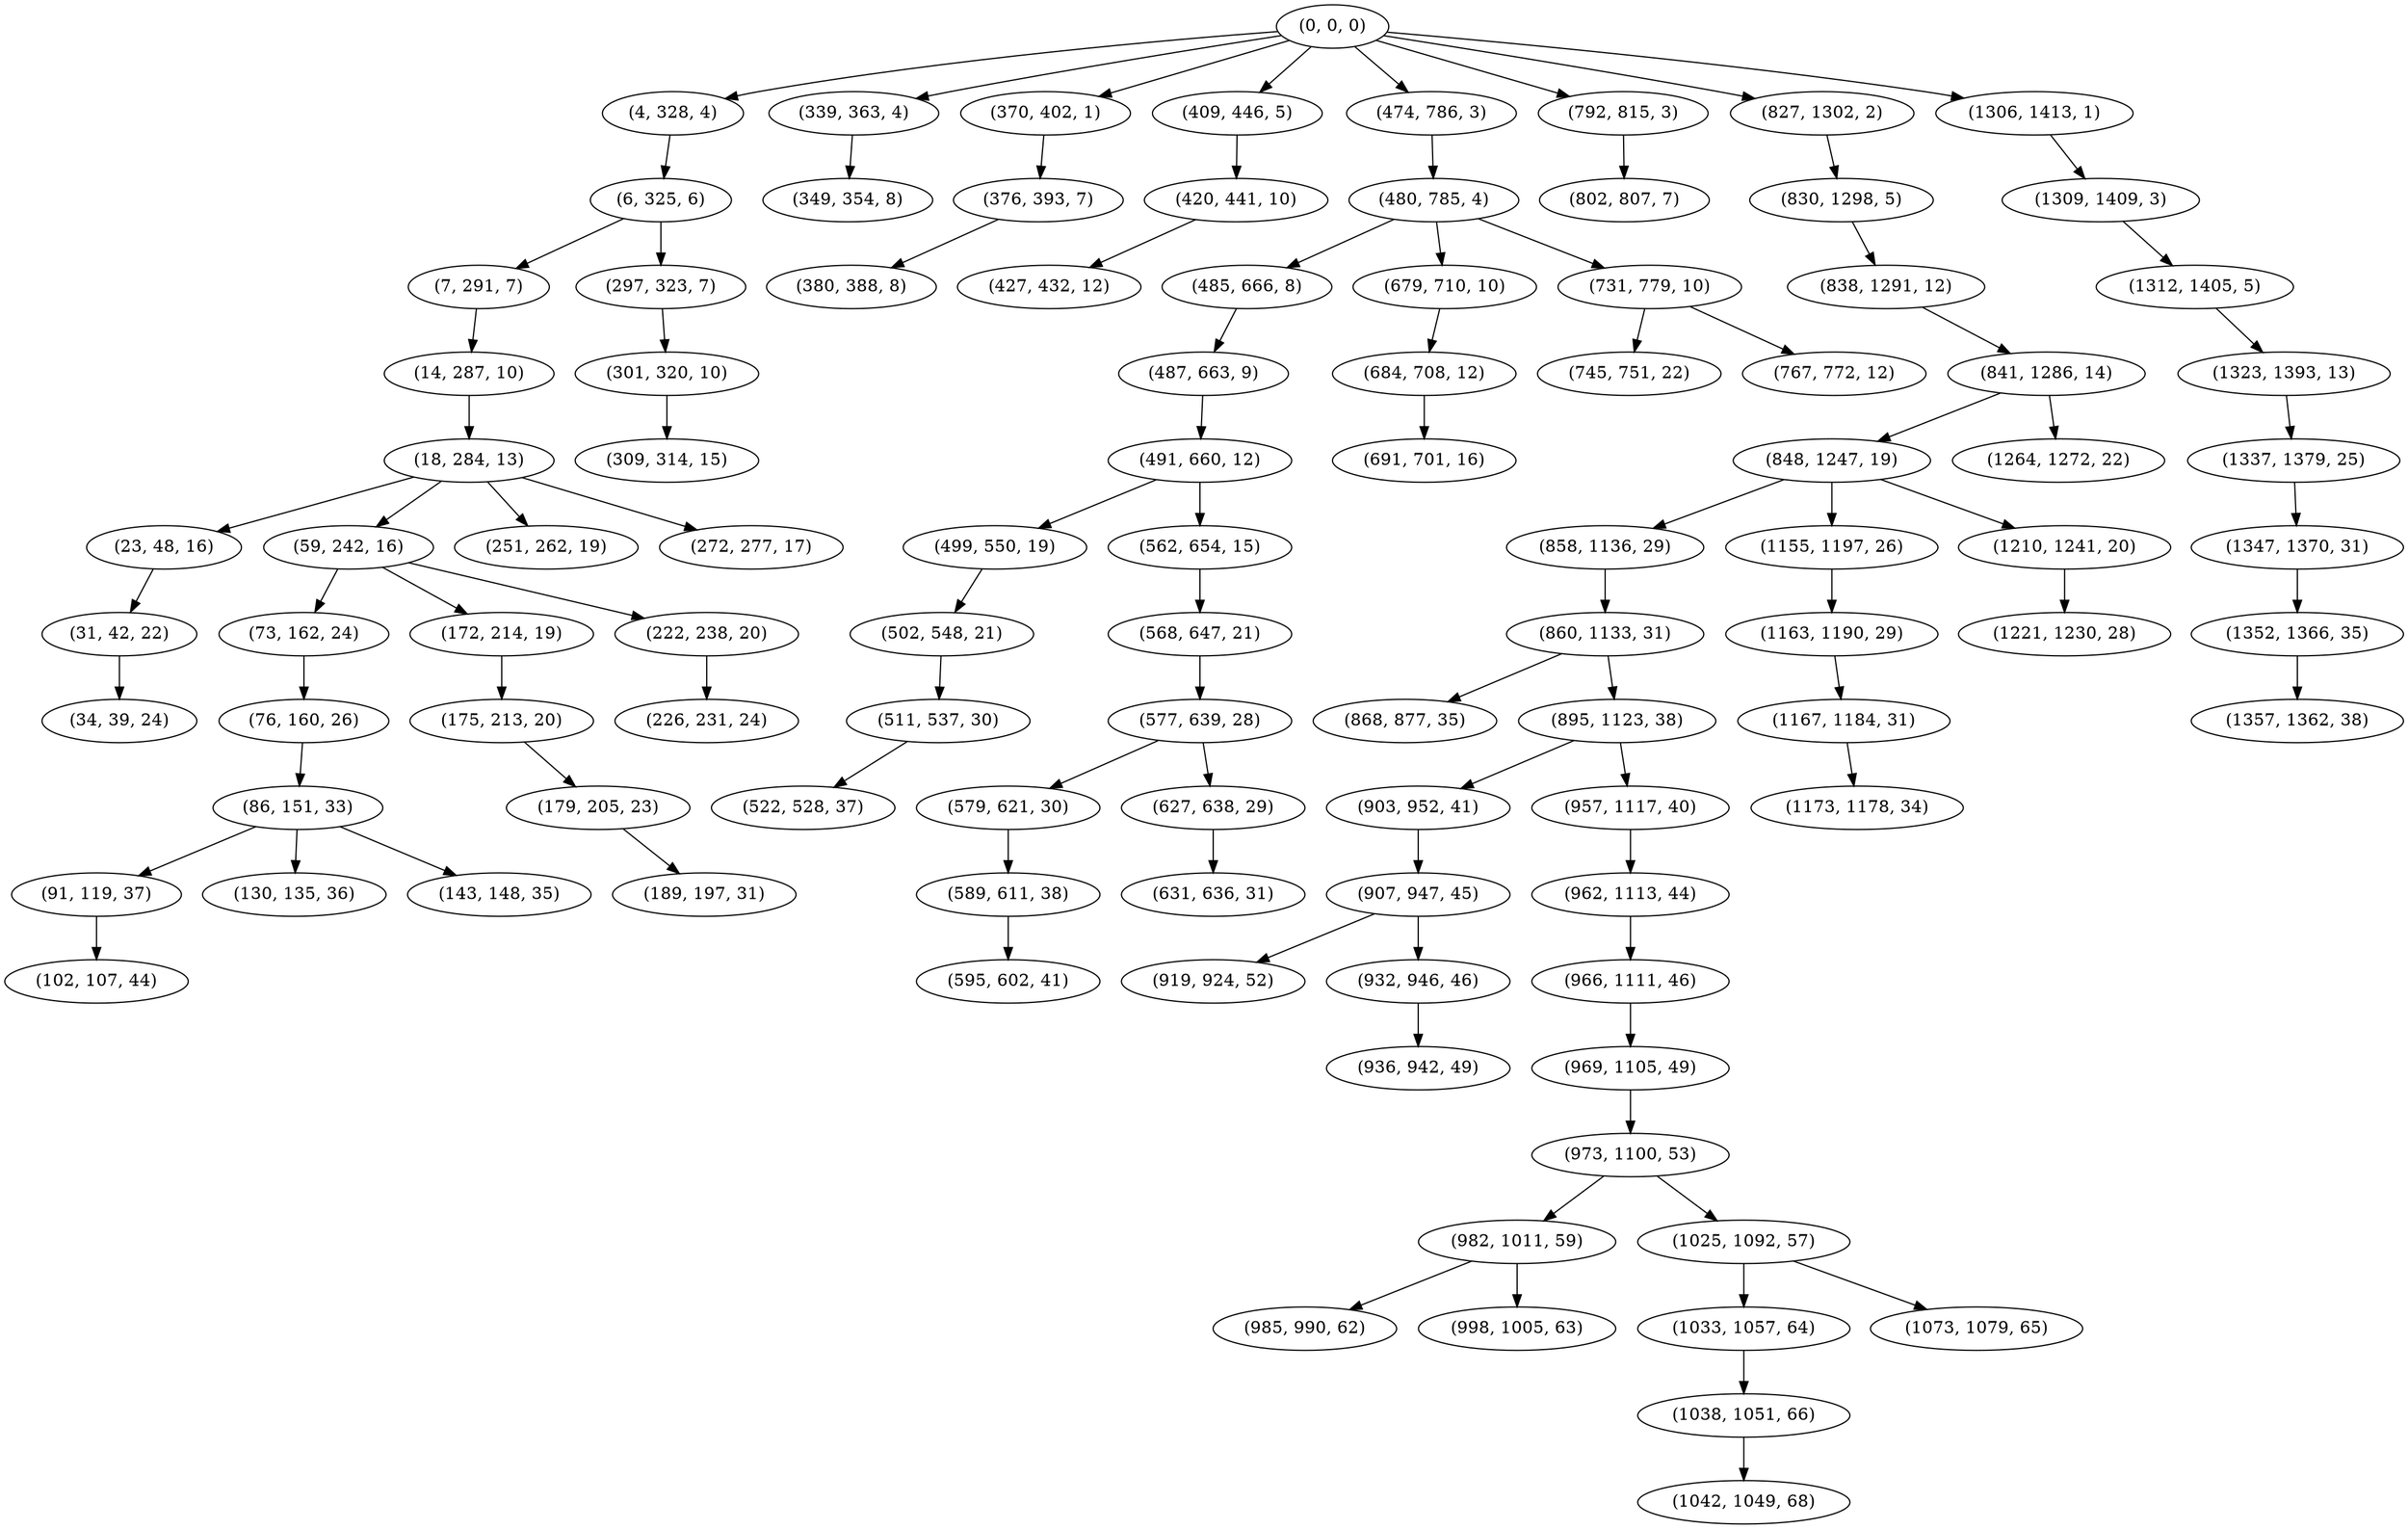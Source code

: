 digraph tree {
    "(0, 0, 0)";
    "(4, 328, 4)";
    "(6, 325, 6)";
    "(7, 291, 7)";
    "(14, 287, 10)";
    "(18, 284, 13)";
    "(23, 48, 16)";
    "(31, 42, 22)";
    "(34, 39, 24)";
    "(59, 242, 16)";
    "(73, 162, 24)";
    "(76, 160, 26)";
    "(86, 151, 33)";
    "(91, 119, 37)";
    "(102, 107, 44)";
    "(130, 135, 36)";
    "(143, 148, 35)";
    "(172, 214, 19)";
    "(175, 213, 20)";
    "(179, 205, 23)";
    "(189, 197, 31)";
    "(222, 238, 20)";
    "(226, 231, 24)";
    "(251, 262, 19)";
    "(272, 277, 17)";
    "(297, 323, 7)";
    "(301, 320, 10)";
    "(309, 314, 15)";
    "(339, 363, 4)";
    "(349, 354, 8)";
    "(370, 402, 1)";
    "(376, 393, 7)";
    "(380, 388, 8)";
    "(409, 446, 5)";
    "(420, 441, 10)";
    "(427, 432, 12)";
    "(474, 786, 3)";
    "(480, 785, 4)";
    "(485, 666, 8)";
    "(487, 663, 9)";
    "(491, 660, 12)";
    "(499, 550, 19)";
    "(502, 548, 21)";
    "(511, 537, 30)";
    "(522, 528, 37)";
    "(562, 654, 15)";
    "(568, 647, 21)";
    "(577, 639, 28)";
    "(579, 621, 30)";
    "(589, 611, 38)";
    "(595, 602, 41)";
    "(627, 638, 29)";
    "(631, 636, 31)";
    "(679, 710, 10)";
    "(684, 708, 12)";
    "(691, 701, 16)";
    "(731, 779, 10)";
    "(745, 751, 22)";
    "(767, 772, 12)";
    "(792, 815, 3)";
    "(802, 807, 7)";
    "(827, 1302, 2)";
    "(830, 1298, 5)";
    "(838, 1291, 12)";
    "(841, 1286, 14)";
    "(848, 1247, 19)";
    "(858, 1136, 29)";
    "(860, 1133, 31)";
    "(868, 877, 35)";
    "(895, 1123, 38)";
    "(903, 952, 41)";
    "(907, 947, 45)";
    "(919, 924, 52)";
    "(932, 946, 46)";
    "(936, 942, 49)";
    "(957, 1117, 40)";
    "(962, 1113, 44)";
    "(966, 1111, 46)";
    "(969, 1105, 49)";
    "(973, 1100, 53)";
    "(982, 1011, 59)";
    "(985, 990, 62)";
    "(998, 1005, 63)";
    "(1025, 1092, 57)";
    "(1033, 1057, 64)";
    "(1038, 1051, 66)";
    "(1042, 1049, 68)";
    "(1073, 1079, 65)";
    "(1155, 1197, 26)";
    "(1163, 1190, 29)";
    "(1167, 1184, 31)";
    "(1173, 1178, 34)";
    "(1210, 1241, 20)";
    "(1221, 1230, 28)";
    "(1264, 1272, 22)";
    "(1306, 1413, 1)";
    "(1309, 1409, 3)";
    "(1312, 1405, 5)";
    "(1323, 1393, 13)";
    "(1337, 1379, 25)";
    "(1347, 1370, 31)";
    "(1352, 1366, 35)";
    "(1357, 1362, 38)";
    "(0, 0, 0)" -> "(4, 328, 4)";
    "(0, 0, 0)" -> "(339, 363, 4)";
    "(0, 0, 0)" -> "(370, 402, 1)";
    "(0, 0, 0)" -> "(409, 446, 5)";
    "(0, 0, 0)" -> "(474, 786, 3)";
    "(0, 0, 0)" -> "(792, 815, 3)";
    "(0, 0, 0)" -> "(827, 1302, 2)";
    "(0, 0, 0)" -> "(1306, 1413, 1)";
    "(4, 328, 4)" -> "(6, 325, 6)";
    "(6, 325, 6)" -> "(7, 291, 7)";
    "(6, 325, 6)" -> "(297, 323, 7)";
    "(7, 291, 7)" -> "(14, 287, 10)";
    "(14, 287, 10)" -> "(18, 284, 13)";
    "(18, 284, 13)" -> "(23, 48, 16)";
    "(18, 284, 13)" -> "(59, 242, 16)";
    "(18, 284, 13)" -> "(251, 262, 19)";
    "(18, 284, 13)" -> "(272, 277, 17)";
    "(23, 48, 16)" -> "(31, 42, 22)";
    "(31, 42, 22)" -> "(34, 39, 24)";
    "(59, 242, 16)" -> "(73, 162, 24)";
    "(59, 242, 16)" -> "(172, 214, 19)";
    "(59, 242, 16)" -> "(222, 238, 20)";
    "(73, 162, 24)" -> "(76, 160, 26)";
    "(76, 160, 26)" -> "(86, 151, 33)";
    "(86, 151, 33)" -> "(91, 119, 37)";
    "(86, 151, 33)" -> "(130, 135, 36)";
    "(86, 151, 33)" -> "(143, 148, 35)";
    "(91, 119, 37)" -> "(102, 107, 44)";
    "(172, 214, 19)" -> "(175, 213, 20)";
    "(175, 213, 20)" -> "(179, 205, 23)";
    "(179, 205, 23)" -> "(189, 197, 31)";
    "(222, 238, 20)" -> "(226, 231, 24)";
    "(297, 323, 7)" -> "(301, 320, 10)";
    "(301, 320, 10)" -> "(309, 314, 15)";
    "(339, 363, 4)" -> "(349, 354, 8)";
    "(370, 402, 1)" -> "(376, 393, 7)";
    "(376, 393, 7)" -> "(380, 388, 8)";
    "(409, 446, 5)" -> "(420, 441, 10)";
    "(420, 441, 10)" -> "(427, 432, 12)";
    "(474, 786, 3)" -> "(480, 785, 4)";
    "(480, 785, 4)" -> "(485, 666, 8)";
    "(480, 785, 4)" -> "(679, 710, 10)";
    "(480, 785, 4)" -> "(731, 779, 10)";
    "(485, 666, 8)" -> "(487, 663, 9)";
    "(487, 663, 9)" -> "(491, 660, 12)";
    "(491, 660, 12)" -> "(499, 550, 19)";
    "(491, 660, 12)" -> "(562, 654, 15)";
    "(499, 550, 19)" -> "(502, 548, 21)";
    "(502, 548, 21)" -> "(511, 537, 30)";
    "(511, 537, 30)" -> "(522, 528, 37)";
    "(562, 654, 15)" -> "(568, 647, 21)";
    "(568, 647, 21)" -> "(577, 639, 28)";
    "(577, 639, 28)" -> "(579, 621, 30)";
    "(577, 639, 28)" -> "(627, 638, 29)";
    "(579, 621, 30)" -> "(589, 611, 38)";
    "(589, 611, 38)" -> "(595, 602, 41)";
    "(627, 638, 29)" -> "(631, 636, 31)";
    "(679, 710, 10)" -> "(684, 708, 12)";
    "(684, 708, 12)" -> "(691, 701, 16)";
    "(731, 779, 10)" -> "(745, 751, 22)";
    "(731, 779, 10)" -> "(767, 772, 12)";
    "(792, 815, 3)" -> "(802, 807, 7)";
    "(827, 1302, 2)" -> "(830, 1298, 5)";
    "(830, 1298, 5)" -> "(838, 1291, 12)";
    "(838, 1291, 12)" -> "(841, 1286, 14)";
    "(841, 1286, 14)" -> "(848, 1247, 19)";
    "(841, 1286, 14)" -> "(1264, 1272, 22)";
    "(848, 1247, 19)" -> "(858, 1136, 29)";
    "(848, 1247, 19)" -> "(1155, 1197, 26)";
    "(848, 1247, 19)" -> "(1210, 1241, 20)";
    "(858, 1136, 29)" -> "(860, 1133, 31)";
    "(860, 1133, 31)" -> "(868, 877, 35)";
    "(860, 1133, 31)" -> "(895, 1123, 38)";
    "(895, 1123, 38)" -> "(903, 952, 41)";
    "(895, 1123, 38)" -> "(957, 1117, 40)";
    "(903, 952, 41)" -> "(907, 947, 45)";
    "(907, 947, 45)" -> "(919, 924, 52)";
    "(907, 947, 45)" -> "(932, 946, 46)";
    "(932, 946, 46)" -> "(936, 942, 49)";
    "(957, 1117, 40)" -> "(962, 1113, 44)";
    "(962, 1113, 44)" -> "(966, 1111, 46)";
    "(966, 1111, 46)" -> "(969, 1105, 49)";
    "(969, 1105, 49)" -> "(973, 1100, 53)";
    "(973, 1100, 53)" -> "(982, 1011, 59)";
    "(973, 1100, 53)" -> "(1025, 1092, 57)";
    "(982, 1011, 59)" -> "(985, 990, 62)";
    "(982, 1011, 59)" -> "(998, 1005, 63)";
    "(1025, 1092, 57)" -> "(1033, 1057, 64)";
    "(1025, 1092, 57)" -> "(1073, 1079, 65)";
    "(1033, 1057, 64)" -> "(1038, 1051, 66)";
    "(1038, 1051, 66)" -> "(1042, 1049, 68)";
    "(1155, 1197, 26)" -> "(1163, 1190, 29)";
    "(1163, 1190, 29)" -> "(1167, 1184, 31)";
    "(1167, 1184, 31)" -> "(1173, 1178, 34)";
    "(1210, 1241, 20)" -> "(1221, 1230, 28)";
    "(1306, 1413, 1)" -> "(1309, 1409, 3)";
    "(1309, 1409, 3)" -> "(1312, 1405, 5)";
    "(1312, 1405, 5)" -> "(1323, 1393, 13)";
    "(1323, 1393, 13)" -> "(1337, 1379, 25)";
    "(1337, 1379, 25)" -> "(1347, 1370, 31)";
    "(1347, 1370, 31)" -> "(1352, 1366, 35)";
    "(1352, 1366, 35)" -> "(1357, 1362, 38)";
}
